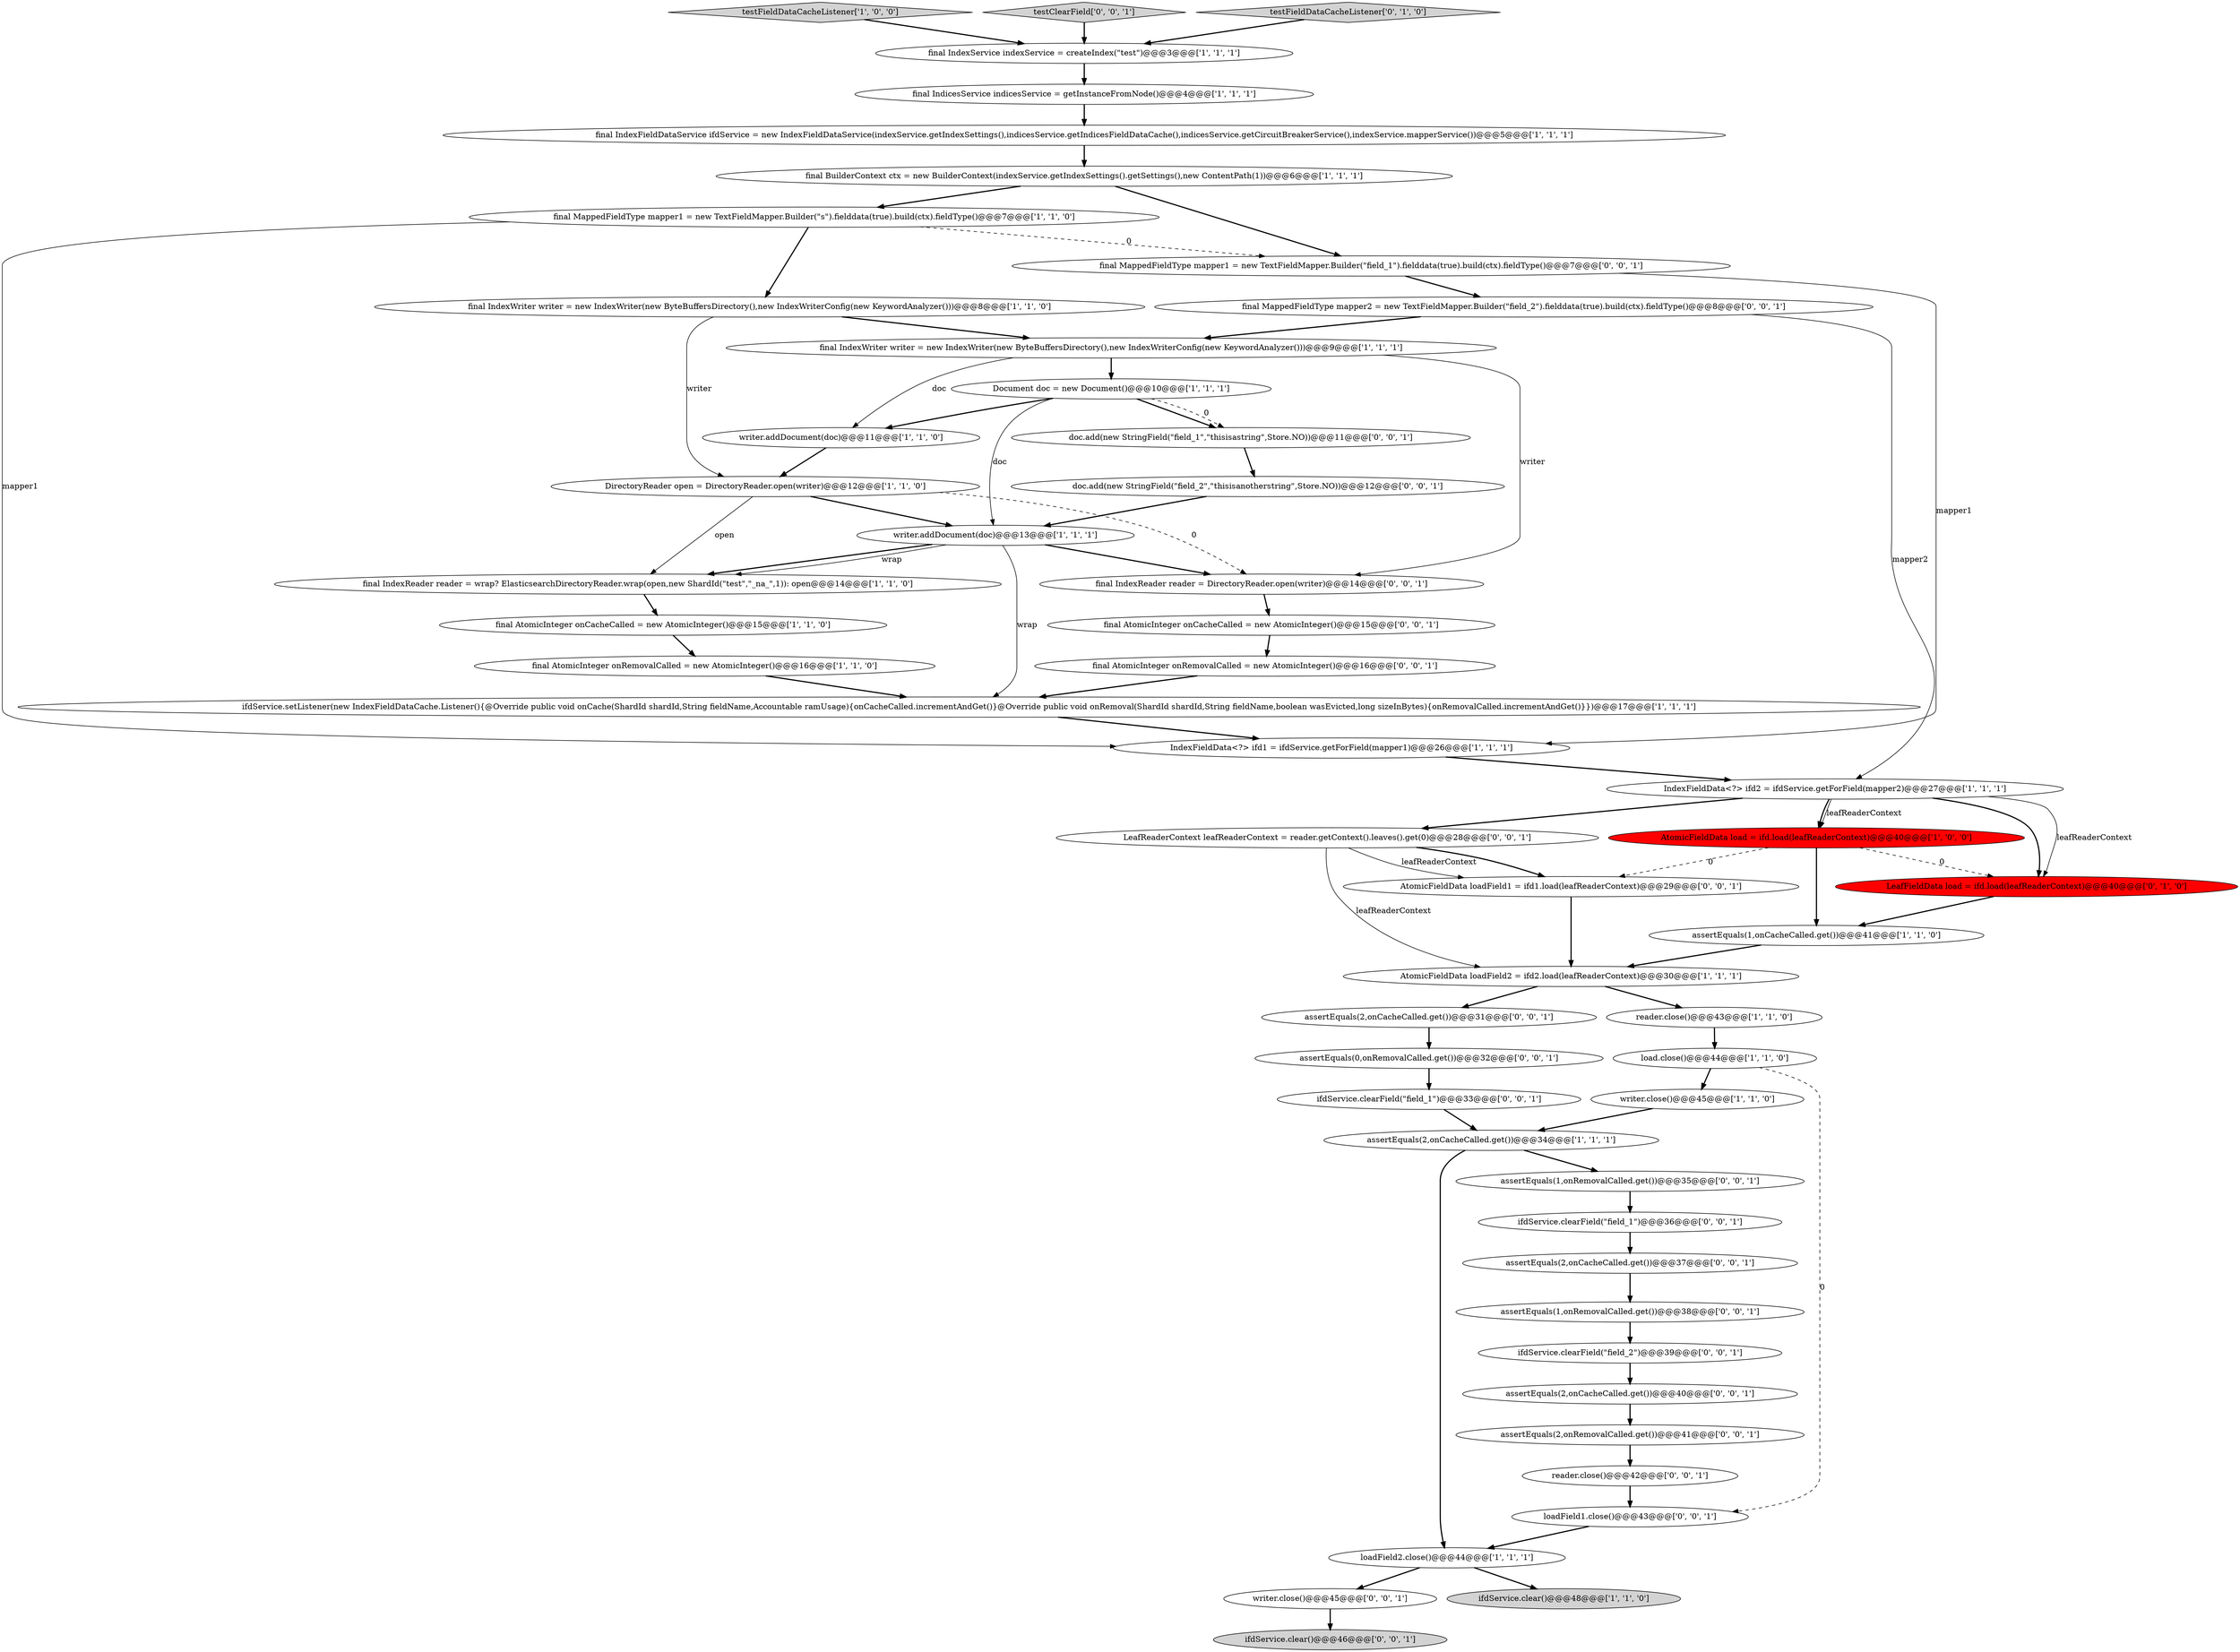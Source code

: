 digraph {
36 [style = filled, label = "ifdService.clearField(\"field_2\")@@@39@@@['0', '0', '1']", fillcolor = white, shape = ellipse image = "AAA0AAABBB3BBB"];
50 [style = filled, label = "final AtomicInteger onRemovalCalled = new AtomicInteger()@@@16@@@['0', '0', '1']", fillcolor = white, shape = ellipse image = "AAA0AAABBB3BBB"];
24 [style = filled, label = "final AtomicInteger onRemovalCalled = new AtomicInteger()@@@16@@@['1', '1', '0']", fillcolor = white, shape = ellipse image = "AAA0AAABBB1BBB"];
18 [style = filled, label = "testFieldDataCacheListener['1', '0', '0']", fillcolor = lightgray, shape = diamond image = "AAA0AAABBB1BBB"];
4 [style = filled, label = "DirectoryReader open = DirectoryReader.open(writer)@@@12@@@['1', '1', '0']", fillcolor = white, shape = ellipse image = "AAA0AAABBB1BBB"];
35 [style = filled, label = "LeafReaderContext leafReaderContext = reader.getContext().leaves().get(0)@@@28@@@['0', '0', '1']", fillcolor = white, shape = ellipse image = "AAA0AAABBB3BBB"];
37 [style = filled, label = "reader.close()@@@42@@@['0', '0', '1']", fillcolor = white, shape = ellipse image = "AAA0AAABBB3BBB"];
49 [style = filled, label = "AtomicFieldData loadField1 = ifd1.load(leafReaderContext)@@@29@@@['0', '0', '1']", fillcolor = white, shape = ellipse image = "AAA0AAABBB3BBB"];
26 [style = filled, label = "loadField2.close()@@@44@@@['1', '1', '1']", fillcolor = white, shape = ellipse image = "AAA0AAABBB1BBB"];
11 [style = filled, label = "IndexFieldData<?> ifd2 = ifdService.getForField(mapper2)@@@27@@@['1', '1', '1']", fillcolor = white, shape = ellipse image = "AAA0AAABBB1BBB"];
7 [style = filled, label = "final IndexWriter writer = new IndexWriter(new ByteBuffersDirectory(),new IndexWriterConfig(new KeywordAnalyzer()))@@@8@@@['1', '1', '0']", fillcolor = white, shape = ellipse image = "AAA0AAABBB1BBB"];
41 [style = filled, label = "final MappedFieldType mapper2 = new TextFieldMapper.Builder(\"field_2\").fielddata(true).build(ctx).fieldType()@@@8@@@['0', '0', '1']", fillcolor = white, shape = ellipse image = "AAA0AAABBB3BBB"];
51 [style = filled, label = "doc.add(new StringField(\"field_2\",\"thisisanotherstring\",Store.NO))@@@12@@@['0', '0', '1']", fillcolor = white, shape = ellipse image = "AAA0AAABBB3BBB"];
30 [style = filled, label = "assertEquals(1,onRemovalCalled.get())@@@35@@@['0', '0', '1']", fillcolor = white, shape = ellipse image = "AAA0AAABBB3BBB"];
20 [style = filled, label = "final IndexFieldDataService ifdService = new IndexFieldDataService(indexService.getIndexSettings(),indicesService.getIndicesFieldDataCache(),indicesService.getCircuitBreakerService(),indexService.mapperService())@@@5@@@['1', '1', '1']", fillcolor = white, shape = ellipse image = "AAA0AAABBB1BBB"];
0 [style = filled, label = "reader.close()@@@43@@@['1', '1', '0']", fillcolor = white, shape = ellipse image = "AAA0AAABBB1BBB"];
23 [style = filled, label = "AtomicFieldData load = ifd.load(leafReaderContext)@@@40@@@['1', '0', '0']", fillcolor = red, shape = ellipse image = "AAA1AAABBB1BBB"];
32 [style = filled, label = "final IndexReader reader = DirectoryReader.open(writer)@@@14@@@['0', '0', '1']", fillcolor = white, shape = ellipse image = "AAA0AAABBB3BBB"];
21 [style = filled, label = "final IndexReader reader = wrap? ElasticsearchDirectoryReader.wrap(open,new ShardId(\"test\",\"_na_\",1)): open@@@14@@@['1', '1', '0']", fillcolor = white, shape = ellipse image = "AAA0AAABBB1BBB"];
52 [style = filled, label = "assertEquals(1,onRemovalCalled.get())@@@38@@@['0', '0', '1']", fillcolor = white, shape = ellipse image = "AAA0AAABBB3BBB"];
1 [style = filled, label = "final IndexWriter writer = new IndexWriter(new ByteBuffersDirectory(),new IndexWriterConfig(new KeywordAnalyzer()))@@@9@@@['1', '1', '1']", fillcolor = white, shape = ellipse image = "AAA0AAABBB1BBB"];
40 [style = filled, label = "testClearField['0', '0', '1']", fillcolor = lightgray, shape = diamond image = "AAA0AAABBB3BBB"];
27 [style = filled, label = "LeafFieldData load = ifd.load(leafReaderContext)@@@40@@@['0', '1', '0']", fillcolor = red, shape = ellipse image = "AAA1AAABBB2BBB"];
3 [style = filled, label = "Document doc = new Document()@@@10@@@['1', '1', '1']", fillcolor = white, shape = ellipse image = "AAA0AAABBB1BBB"];
10 [style = filled, label = "final AtomicInteger onCacheCalled = new AtomicInteger()@@@15@@@['1', '1', '0']", fillcolor = white, shape = ellipse image = "AAA0AAABBB1BBB"];
28 [style = filled, label = "testFieldDataCacheListener['0', '1', '0']", fillcolor = lightgray, shape = diamond image = "AAA0AAABBB2BBB"];
43 [style = filled, label = "assertEquals(2,onCacheCalled.get())@@@37@@@['0', '0', '1']", fillcolor = white, shape = ellipse image = "AAA0AAABBB3BBB"];
12 [style = filled, label = "IndexFieldData<?> ifd1 = ifdService.getForField(mapper1)@@@26@@@['1', '1', '1']", fillcolor = white, shape = ellipse image = "AAA0AAABBB1BBB"];
19 [style = filled, label = "final BuilderContext ctx = new BuilderContext(indexService.getIndexSettings().getSettings(),new ContentPath(1))@@@6@@@['1', '1', '1']", fillcolor = white, shape = ellipse image = "AAA0AAABBB1BBB"];
39 [style = filled, label = "assertEquals(2,onCacheCalled.get())@@@40@@@['0', '0', '1']", fillcolor = white, shape = ellipse image = "AAA0AAABBB3BBB"];
8 [style = filled, label = "AtomicFieldData loadField2 = ifd2.load(leafReaderContext)@@@30@@@['1', '1', '1']", fillcolor = white, shape = ellipse image = "AAA0AAABBB1BBB"];
47 [style = filled, label = "doc.add(new StringField(\"field_1\",\"thisisastring\",Store.NO))@@@11@@@['0', '0', '1']", fillcolor = white, shape = ellipse image = "AAA0AAABBB3BBB"];
14 [style = filled, label = "assertEquals(2,onCacheCalled.get())@@@34@@@['1', '1', '1']", fillcolor = white, shape = ellipse image = "AAA0AAABBB1BBB"];
48 [style = filled, label = "ifdService.clearField(\"field_1\")@@@36@@@['0', '0', '1']", fillcolor = white, shape = ellipse image = "AAA0AAABBB3BBB"];
33 [style = filled, label = "assertEquals(0,onRemovalCalled.get())@@@32@@@['0', '0', '1']", fillcolor = white, shape = ellipse image = "AAA0AAABBB3BBB"];
5 [style = filled, label = "ifdService.setListener(new IndexFieldDataCache.Listener(){@Override public void onCache(ShardId shardId,String fieldName,Accountable ramUsage){onCacheCalled.incrementAndGet()}@Override public void onRemoval(ShardId shardId,String fieldName,boolean wasEvicted,long sizeInBytes){onRemovalCalled.incrementAndGet()}})@@@17@@@['1', '1', '1']", fillcolor = white, shape = ellipse image = "AAA0AAABBB1BBB"];
34 [style = filled, label = "writer.close()@@@45@@@['0', '0', '1']", fillcolor = white, shape = ellipse image = "AAA0AAABBB3BBB"];
46 [style = filled, label = "ifdService.clearField(\"field_1\")@@@33@@@['0', '0', '1']", fillcolor = white, shape = ellipse image = "AAA0AAABBB3BBB"];
22 [style = filled, label = "writer.addDocument(doc)@@@13@@@['1', '1', '1']", fillcolor = white, shape = ellipse image = "AAA0AAABBB1BBB"];
31 [style = filled, label = "assertEquals(2,onRemovalCalled.get())@@@41@@@['0', '0', '1']", fillcolor = white, shape = ellipse image = "AAA0AAABBB3BBB"];
6 [style = filled, label = "final IndicesService indicesService = getInstanceFromNode()@@@4@@@['1', '1', '1']", fillcolor = white, shape = ellipse image = "AAA0AAABBB1BBB"];
25 [style = filled, label = "load.close()@@@44@@@['1', '1', '0']", fillcolor = white, shape = ellipse image = "AAA0AAABBB1BBB"];
42 [style = filled, label = "final MappedFieldType mapper1 = new TextFieldMapper.Builder(\"field_1\").fielddata(true).build(ctx).fieldType()@@@7@@@['0', '0', '1']", fillcolor = white, shape = ellipse image = "AAA0AAABBB3BBB"];
44 [style = filled, label = "final AtomicInteger onCacheCalled = new AtomicInteger()@@@15@@@['0', '0', '1']", fillcolor = white, shape = ellipse image = "AAA0AAABBB3BBB"];
45 [style = filled, label = "loadField1.close()@@@43@@@['0', '0', '1']", fillcolor = white, shape = ellipse image = "AAA0AAABBB3BBB"];
2 [style = filled, label = "final MappedFieldType mapper1 = new TextFieldMapper.Builder(\"s\").fielddata(true).build(ctx).fieldType()@@@7@@@['1', '1', '0']", fillcolor = white, shape = ellipse image = "AAA0AAABBB1BBB"];
17 [style = filled, label = "writer.addDocument(doc)@@@11@@@['1', '1', '0']", fillcolor = white, shape = ellipse image = "AAA0AAABBB1BBB"];
15 [style = filled, label = "final IndexService indexService = createIndex(\"test\")@@@3@@@['1', '1', '1']", fillcolor = white, shape = ellipse image = "AAA0AAABBB1BBB"];
16 [style = filled, label = "writer.close()@@@45@@@['1', '1', '0']", fillcolor = white, shape = ellipse image = "AAA0AAABBB1BBB"];
29 [style = filled, label = "assertEquals(2,onCacheCalled.get())@@@31@@@['0', '0', '1']", fillcolor = white, shape = ellipse image = "AAA0AAABBB3BBB"];
13 [style = filled, label = "assertEquals(1,onCacheCalled.get())@@@41@@@['1', '1', '0']", fillcolor = white, shape = ellipse image = "AAA0AAABBB1BBB"];
38 [style = filled, label = "ifdService.clear()@@@46@@@['0', '0', '1']", fillcolor = lightgray, shape = ellipse image = "AAA0AAABBB3BBB"];
9 [style = filled, label = "ifdService.clear()@@@48@@@['1', '1', '0']", fillcolor = lightgray, shape = ellipse image = "AAA0AAABBB1BBB"];
27->13 [style = bold, label=""];
19->42 [style = bold, label=""];
2->42 [style = dashed, label="0"];
21->10 [style = bold, label=""];
31->37 [style = bold, label=""];
42->41 [style = bold, label=""];
7->1 [style = bold, label=""];
28->15 [style = bold, label=""];
14->30 [style = bold, label=""];
23->27 [style = dashed, label="0"];
10->24 [style = bold, label=""];
11->23 [style = solid, label="leafReaderContext"];
26->34 [style = bold, label=""];
12->11 [style = bold, label=""];
18->15 [style = bold, label=""];
1->3 [style = bold, label=""];
22->21 [style = bold, label=""];
40->15 [style = bold, label=""];
22->5 [style = solid, label="wrap"];
11->27 [style = solid, label="leafReaderContext"];
26->9 [style = bold, label=""];
3->47 [style = bold, label=""];
22->32 [style = bold, label=""];
15->6 [style = bold, label=""];
44->50 [style = bold, label=""];
35->49 [style = bold, label=""];
19->2 [style = bold, label=""];
43->52 [style = bold, label=""];
41->1 [style = bold, label=""];
1->17 [style = solid, label="doc"];
35->8 [style = solid, label="leafReaderContext"];
23->49 [style = dashed, label="0"];
25->16 [style = bold, label=""];
4->21 [style = solid, label="open"];
11->35 [style = bold, label=""];
36->39 [style = bold, label=""];
24->5 [style = bold, label=""];
49->8 [style = bold, label=""];
8->0 [style = bold, label=""];
6->20 [style = bold, label=""];
14->26 [style = bold, label=""];
4->32 [style = dashed, label="0"];
29->33 [style = bold, label=""];
50->5 [style = bold, label=""];
2->12 [style = solid, label="mapper1"];
5->12 [style = bold, label=""];
22->21 [style = solid, label="wrap"];
23->13 [style = bold, label=""];
0->25 [style = bold, label=""];
33->46 [style = bold, label=""];
48->43 [style = bold, label=""];
51->22 [style = bold, label=""];
39->31 [style = bold, label=""];
3->22 [style = solid, label="doc"];
35->49 [style = solid, label="leafReaderContext"];
25->45 [style = dashed, label="0"];
47->51 [style = bold, label=""];
32->44 [style = bold, label=""];
46->14 [style = bold, label=""];
3->17 [style = bold, label=""];
16->14 [style = bold, label=""];
7->4 [style = solid, label="writer"];
37->45 [style = bold, label=""];
45->26 [style = bold, label=""];
52->36 [style = bold, label=""];
42->12 [style = solid, label="mapper1"];
2->7 [style = bold, label=""];
30->48 [style = bold, label=""];
13->8 [style = bold, label=""];
34->38 [style = bold, label=""];
20->19 [style = bold, label=""];
41->11 [style = solid, label="mapper2"];
11->23 [style = bold, label=""];
4->22 [style = bold, label=""];
8->29 [style = bold, label=""];
17->4 [style = bold, label=""];
1->32 [style = solid, label="writer"];
11->27 [style = bold, label=""];
3->47 [style = dashed, label="0"];
}
